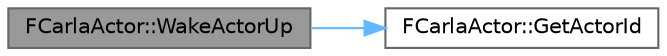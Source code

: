 digraph "FCarlaActor::WakeActorUp"
{
 // INTERACTIVE_SVG=YES
 // LATEX_PDF_SIZE
  bgcolor="transparent";
  edge [fontname=Helvetica,fontsize=10,labelfontname=Helvetica,labelfontsize=10];
  node [fontname=Helvetica,fontsize=10,shape=box,height=0.2,width=0.4];
  rankdir="LR";
  Node1 [id="Node000001",label="FCarlaActor::WakeActorUp",height=0.2,width=0.4,color="gray40", fillcolor="grey60", style="filled", fontcolor="black",tooltip=" "];
  Node1 -> Node2 [id="edge1_Node000001_Node000002",color="steelblue1",style="solid",tooltip=" "];
  Node2 [id="Node000002",label="FCarlaActor::GetActorId",height=0.2,width=0.4,color="grey40", fillcolor="white", style="filled",URL="$dc/dde/classFCarlaActor.html#aca3d1a4bfcb5e0ae1974b7206933d665",tooltip=" "];
}
